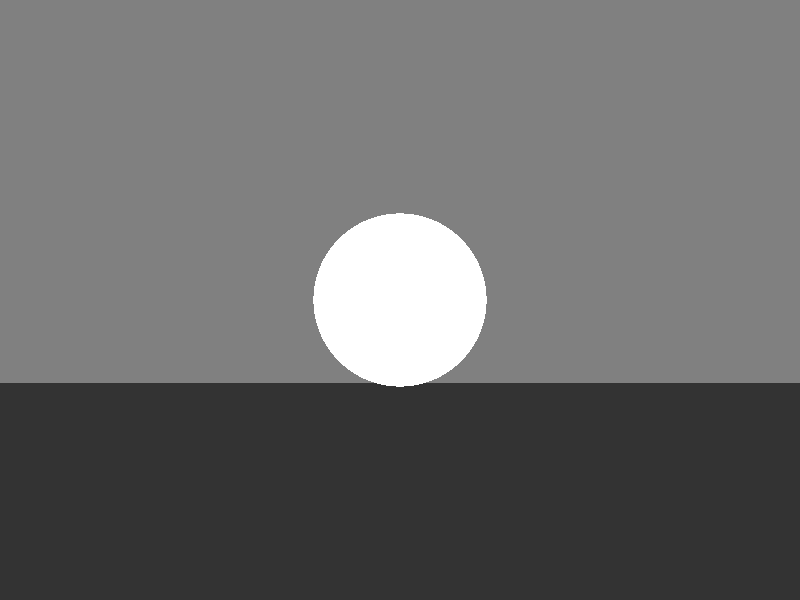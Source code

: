 // Pixel to hit: x = 300, y = 285
// Rendered at 640 by 480  

camera {
    location  <0, 0, 14>
    up        <0,  1,  0>
    right     <1.33333, 0,  0>
    look_at   <0, 0, 0>
}

light_source {<-100, 100, 100> color rgb <1, 1, 1>}
   
sphere { <0, 0, 0>, 2
   pigment { color rgbf <1.0, 1.0, 1.0, 1.0>}
   finish {ambient 0.1 diffuse 0.4  refraction 1.0 ior 1.33}
}
   
plane {<0, 1, 0>, -4
   pigment {color rgb <0.2, 0.2, 0.2>}
   finish {ambient 0.01 diffuse 0.4}
}
   
plane {<0, 0, 1>, -15
   pigment {color rgb <0.5, 0.5, 0.5>}
   finish {ambient 0.01 diffuse 0.4 reflection 0.5}
   }
